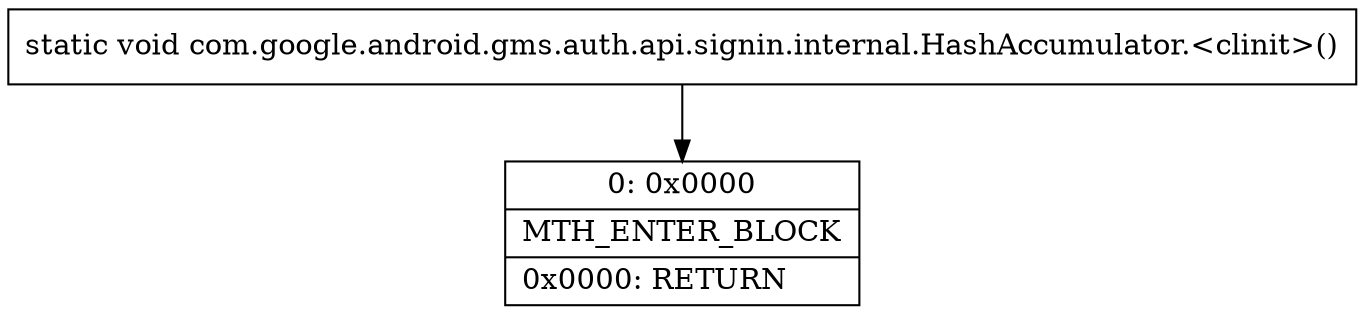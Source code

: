 digraph "CFG forcom.google.android.gms.auth.api.signin.internal.HashAccumulator.\<clinit\>()V" {
Node_0 [shape=record,label="{0\:\ 0x0000|MTH_ENTER_BLOCK\l|0x0000: RETURN   \l}"];
MethodNode[shape=record,label="{static void com.google.android.gms.auth.api.signin.internal.HashAccumulator.\<clinit\>() }"];
MethodNode -> Node_0;
}

